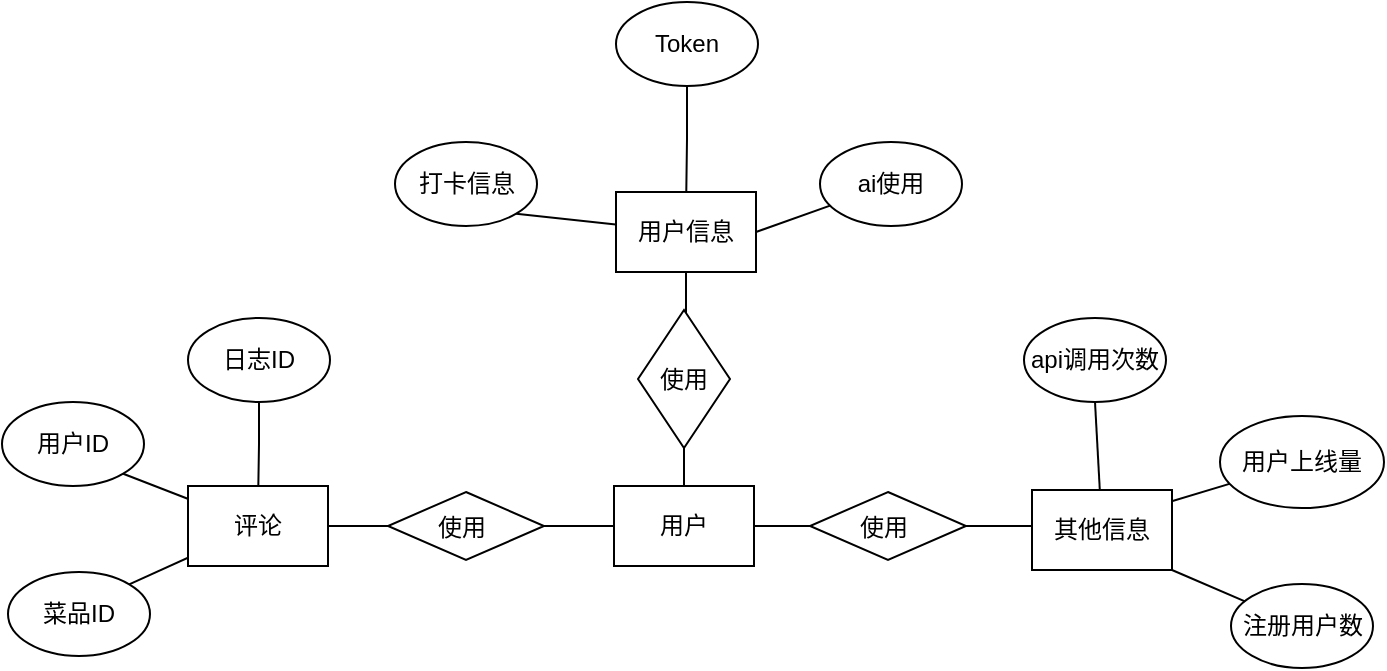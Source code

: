 <mxfile version="24.2.1" type="github">
  <diagram name="第 1 页" id="8xAbPD0yXP_sl5N1FIUQ">
    <mxGraphModel dx="927" dy="525" grid="0" gridSize="10" guides="1" tooltips="1" connect="1" arrows="0" fold="1" page="0" pageScale="1" pageWidth="1169" pageHeight="827" math="0" shadow="0">
      <root>
        <mxCell id="0" />
        <mxCell id="1" parent="0" />
        <mxCell id="fSqDmXQL-vzVasYW4XMQ-14" style="rounded=0;orthogonalLoop=1;jettySize=auto;html=1;exitX=1;exitY=1;exitDx=0;exitDy=0;targetPerimeterSpacing=-10;" edge="1" parent="1" source="fSqDmXQL-vzVasYW4XMQ-2" target="fSqDmXQL-vzVasYW4XMQ-1">
          <mxGeometry relative="1" as="geometry" />
        </mxCell>
        <mxCell id="fSqDmXQL-vzVasYW4XMQ-2" value="用户ID" style="ellipse;whiteSpace=wrap;html=1;align=center;" vertex="1" parent="1">
          <mxGeometry x="201" y="217" width="71" height="42" as="geometry" />
        </mxCell>
        <mxCell id="fSqDmXQL-vzVasYW4XMQ-6" style="rounded=0;orthogonalLoop=1;jettySize=auto;html=1;exitX=1;exitY=0;exitDx=0;exitDy=0;curved=0;strokeColor=default;shadow=0;jumpStyle=arc;targetPerimeterSpacing=-16;" edge="1" parent="1" source="fSqDmXQL-vzVasYW4XMQ-3" target="fSqDmXQL-vzVasYW4XMQ-1">
          <mxGeometry relative="1" as="geometry">
            <mxPoint x="293.226" y="292.118" as="targetPoint" />
          </mxGeometry>
        </mxCell>
        <mxCell id="fSqDmXQL-vzVasYW4XMQ-3" value="菜品ID" style="ellipse;whiteSpace=wrap;html=1;align=center;" vertex="1" parent="1">
          <mxGeometry x="204" y="302" width="71" height="42" as="geometry" />
        </mxCell>
        <mxCell id="fSqDmXQL-vzVasYW4XMQ-17" style="edgeStyle=orthogonalEdgeStyle;rounded=0;orthogonalLoop=1;jettySize=auto;html=1;exitX=0;exitY=0.5;exitDx=0;exitDy=0;targetPerimeterSpacing=-10;" edge="1" parent="1" source="fSqDmXQL-vzVasYW4XMQ-13" target="fSqDmXQL-vzVasYW4XMQ-1">
          <mxGeometry relative="1" as="geometry" />
        </mxCell>
        <mxCell id="fSqDmXQL-vzVasYW4XMQ-21" style="edgeStyle=orthogonalEdgeStyle;rounded=0;orthogonalLoop=1;jettySize=auto;html=1;exitX=1;exitY=0.5;exitDx=0;exitDy=0;targetPerimeterSpacing=-10;" edge="1" parent="1" source="fSqDmXQL-vzVasYW4XMQ-13" target="fSqDmXQL-vzVasYW4XMQ-20">
          <mxGeometry relative="1" as="geometry" />
        </mxCell>
        <mxCell id="fSqDmXQL-vzVasYW4XMQ-13" value="" style="rhombus;whiteSpace=wrap;html=1;" vertex="1" parent="1">
          <mxGeometry x="394" y="262" width="78" height="34" as="geometry" />
        </mxCell>
        <mxCell id="fSqDmXQL-vzVasYW4XMQ-16" style="edgeStyle=orthogonalEdgeStyle;rounded=0;orthogonalLoop=1;jettySize=auto;html=1;exitX=0.5;exitY=1;exitDx=0;exitDy=0;targetPerimeterSpacing=-10;" edge="1" parent="1" source="fSqDmXQL-vzVasYW4XMQ-15" target="fSqDmXQL-vzVasYW4XMQ-1">
          <mxGeometry relative="1" as="geometry" />
        </mxCell>
        <mxCell id="fSqDmXQL-vzVasYW4XMQ-15" value="日志ID" style="ellipse;whiteSpace=wrap;html=1;align=center;" vertex="1" parent="1">
          <mxGeometry x="294" y="175" width="71" height="42" as="geometry" />
        </mxCell>
        <mxCell id="fSqDmXQL-vzVasYW4XMQ-1" value="评论" style="whiteSpace=wrap;html=1;align=center;" vertex="1" parent="1">
          <mxGeometry x="294" y="259" width="70" height="40" as="geometry" />
        </mxCell>
        <mxCell id="fSqDmXQL-vzVasYW4XMQ-19" value="使用" style="text;strokeColor=none;fillColor=none;spacingLeft=4;spacingRight=4;overflow=hidden;rotatable=0;points=[[0,0.5],[1,0.5]];portConstraint=eastwest;fontSize=12;whiteSpace=wrap;html=1;" vertex="1" parent="1">
          <mxGeometry x="413" y="266" width="40" height="30" as="geometry" />
        </mxCell>
        <mxCell id="fSqDmXQL-vzVasYW4XMQ-22" value="Token" style="ellipse;whiteSpace=wrap;html=1;align=center;" vertex="1" parent="1">
          <mxGeometry x="508" y="17" width="71" height="42" as="geometry" />
        </mxCell>
        <mxCell id="fSqDmXQL-vzVasYW4XMQ-27" style="edgeStyle=orthogonalEdgeStyle;rounded=0;orthogonalLoop=1;jettySize=auto;html=1;exitX=0.5;exitY=1;exitDx=0;exitDy=0;targetPerimeterSpacing=-14;" edge="1" parent="1" source="fSqDmXQL-vzVasYW4XMQ-23" target="fSqDmXQL-vzVasYW4XMQ-20">
          <mxGeometry relative="1" as="geometry" />
        </mxCell>
        <mxCell id="fSqDmXQL-vzVasYW4XMQ-25" value="" style="rhombus;whiteSpace=wrap;html=1;" vertex="1" parent="1">
          <mxGeometry x="519" y="171" width="46" height="69" as="geometry" />
        </mxCell>
        <mxCell id="fSqDmXQL-vzVasYW4XMQ-26" value="使用" style="text;strokeColor=none;fillColor=none;spacingLeft=4;spacingRight=4;overflow=hidden;rotatable=0;points=[[0,0.5],[1,0.5]];portConstraint=eastwest;fontSize=12;whiteSpace=wrap;html=1;" vertex="1" parent="1">
          <mxGeometry x="523.5" y="192" width="40" height="38" as="geometry" />
        </mxCell>
        <mxCell id="fSqDmXQL-vzVasYW4XMQ-28" style="edgeStyle=orthogonalEdgeStyle;rounded=0;orthogonalLoop=1;jettySize=auto;html=1;exitX=0.5;exitY=1;exitDx=0;exitDy=0;targetPerimeterSpacing=-11;" edge="1" parent="1" source="fSqDmXQL-vzVasYW4XMQ-22" target="fSqDmXQL-vzVasYW4XMQ-23">
          <mxGeometry relative="1" as="geometry" />
        </mxCell>
        <mxCell id="fSqDmXQL-vzVasYW4XMQ-34" style="rounded=0;orthogonalLoop=1;jettySize=auto;html=1;exitX=1;exitY=0.5;exitDx=0;exitDy=0;targetPerimeterSpacing=-11;sourcePerimeterSpacing=-4;" edge="1" parent="1" source="fSqDmXQL-vzVasYW4XMQ-23" target="fSqDmXQL-vzVasYW4XMQ-29">
          <mxGeometry relative="1" as="geometry" />
        </mxCell>
        <mxCell id="fSqDmXQL-vzVasYW4XMQ-29" value="ai使用" style="ellipse;whiteSpace=wrap;html=1;align=center;" vertex="1" parent="1">
          <mxGeometry x="610" y="87" width="71" height="42" as="geometry" />
        </mxCell>
        <mxCell id="fSqDmXQL-vzVasYW4XMQ-36" style="rounded=0;orthogonalLoop=1;jettySize=auto;html=1;exitX=1;exitY=1;exitDx=0;exitDy=0;targetPerimeterSpacing=-12;" edge="1" parent="1" source="fSqDmXQL-vzVasYW4XMQ-35" target="fSqDmXQL-vzVasYW4XMQ-23">
          <mxGeometry relative="1" as="geometry" />
        </mxCell>
        <mxCell id="fSqDmXQL-vzVasYW4XMQ-35" value="打卡信息" style="ellipse;whiteSpace=wrap;html=1;align=center;" vertex="1" parent="1">
          <mxGeometry x="397.5" y="87" width="71" height="42" as="geometry" />
        </mxCell>
        <mxCell id="fSqDmXQL-vzVasYW4XMQ-23" value="用户信息" style="whiteSpace=wrap;html=1;align=center;" vertex="1" parent="1">
          <mxGeometry x="508" y="112" width="70" height="40" as="geometry" />
        </mxCell>
        <mxCell id="fSqDmXQL-vzVasYW4XMQ-37" style="edgeStyle=orthogonalEdgeStyle;rounded=0;orthogonalLoop=1;jettySize=auto;html=1;exitX=0;exitY=0.5;exitDx=0;exitDy=0;targetPerimeterSpacing=-10;" edge="1" parent="1" source="fSqDmXQL-vzVasYW4XMQ-39">
          <mxGeometry relative="1" as="geometry">
            <mxPoint x="565" y="279" as="targetPoint" />
          </mxGeometry>
        </mxCell>
        <mxCell id="fSqDmXQL-vzVasYW4XMQ-38" style="edgeStyle=orthogonalEdgeStyle;rounded=0;orthogonalLoop=1;jettySize=auto;html=1;exitX=1;exitY=0.5;exitDx=0;exitDy=0;targetPerimeterSpacing=-10;" edge="1" parent="1" source="fSqDmXQL-vzVasYW4XMQ-39">
          <mxGeometry relative="1" as="geometry">
            <mxPoint x="728" y="279" as="targetPoint" />
          </mxGeometry>
        </mxCell>
        <mxCell id="fSqDmXQL-vzVasYW4XMQ-39" value="" style="rhombus;whiteSpace=wrap;html=1;" vertex="1" parent="1">
          <mxGeometry x="605" y="262" width="78" height="34" as="geometry" />
        </mxCell>
        <mxCell id="fSqDmXQL-vzVasYW4XMQ-40" value="使用" style="text;strokeColor=none;fillColor=none;spacingLeft=4;spacingRight=4;overflow=hidden;rotatable=0;points=[[0,0.5],[1,0.5]];portConstraint=eastwest;fontSize=12;whiteSpace=wrap;html=1;" vertex="1" parent="1">
          <mxGeometry x="624" y="266" width="40" height="30" as="geometry" />
        </mxCell>
        <mxCell id="fSqDmXQL-vzVasYW4XMQ-20" value="用户" style="whiteSpace=wrap;html=1;align=center;" vertex="1" parent="1">
          <mxGeometry x="507" y="259" width="70" height="40" as="geometry" />
        </mxCell>
        <mxCell id="fSqDmXQL-vzVasYW4XMQ-42" style="rounded=0;orthogonalLoop=1;jettySize=auto;html=1;exitX=1;exitY=0.5;exitDx=0;exitDy=0;targetPerimeterSpacing=-11;sourcePerimeterSpacing=-4;" edge="1" parent="1" target="fSqDmXQL-vzVasYW4XMQ-43">
          <mxGeometry relative="1" as="geometry">
            <mxPoint x="778" y="269" as="sourcePoint" />
          </mxGeometry>
        </mxCell>
        <mxCell id="fSqDmXQL-vzVasYW4XMQ-43" value="用户上线量" style="ellipse;whiteSpace=wrap;html=1;align=center;" vertex="1" parent="1">
          <mxGeometry x="810" y="224" width="82" height="46" as="geometry" />
        </mxCell>
        <mxCell id="fSqDmXQL-vzVasYW4XMQ-45" style="rounded=0;orthogonalLoop=1;jettySize=auto;html=1;exitX=0.5;exitY=1;exitDx=0;exitDy=0;targetPerimeterSpacing=-12;" edge="1" parent="1" source="fSqDmXQL-vzVasYW4XMQ-44" target="fSqDmXQL-vzVasYW4XMQ-41">
          <mxGeometry relative="1" as="geometry" />
        </mxCell>
        <mxCell id="fSqDmXQL-vzVasYW4XMQ-44" value="api调用次数" style="ellipse;whiteSpace=wrap;html=1;align=center;" vertex="1" parent="1">
          <mxGeometry x="712" y="175" width="71" height="42" as="geometry" />
        </mxCell>
        <mxCell id="fSqDmXQL-vzVasYW4XMQ-47" style="rounded=0;orthogonalLoop=1;jettySize=auto;html=1;exitX=1;exitY=1;exitDx=0;exitDy=0;targetPerimeterSpacing=-10;" edge="1" parent="1" source="fSqDmXQL-vzVasYW4XMQ-41" target="fSqDmXQL-vzVasYW4XMQ-46">
          <mxGeometry relative="1" as="geometry" />
        </mxCell>
        <mxCell id="fSqDmXQL-vzVasYW4XMQ-41" value="其他信息" style="whiteSpace=wrap;html=1;align=center;" vertex="1" parent="1">
          <mxGeometry x="716" y="261" width="70" height="40" as="geometry" />
        </mxCell>
        <mxCell id="fSqDmXQL-vzVasYW4XMQ-46" value="注册用户数" style="ellipse;whiteSpace=wrap;html=1;align=center;" vertex="1" parent="1">
          <mxGeometry x="815.5" y="308" width="71" height="42" as="geometry" />
        </mxCell>
      </root>
    </mxGraphModel>
  </diagram>
</mxfile>
